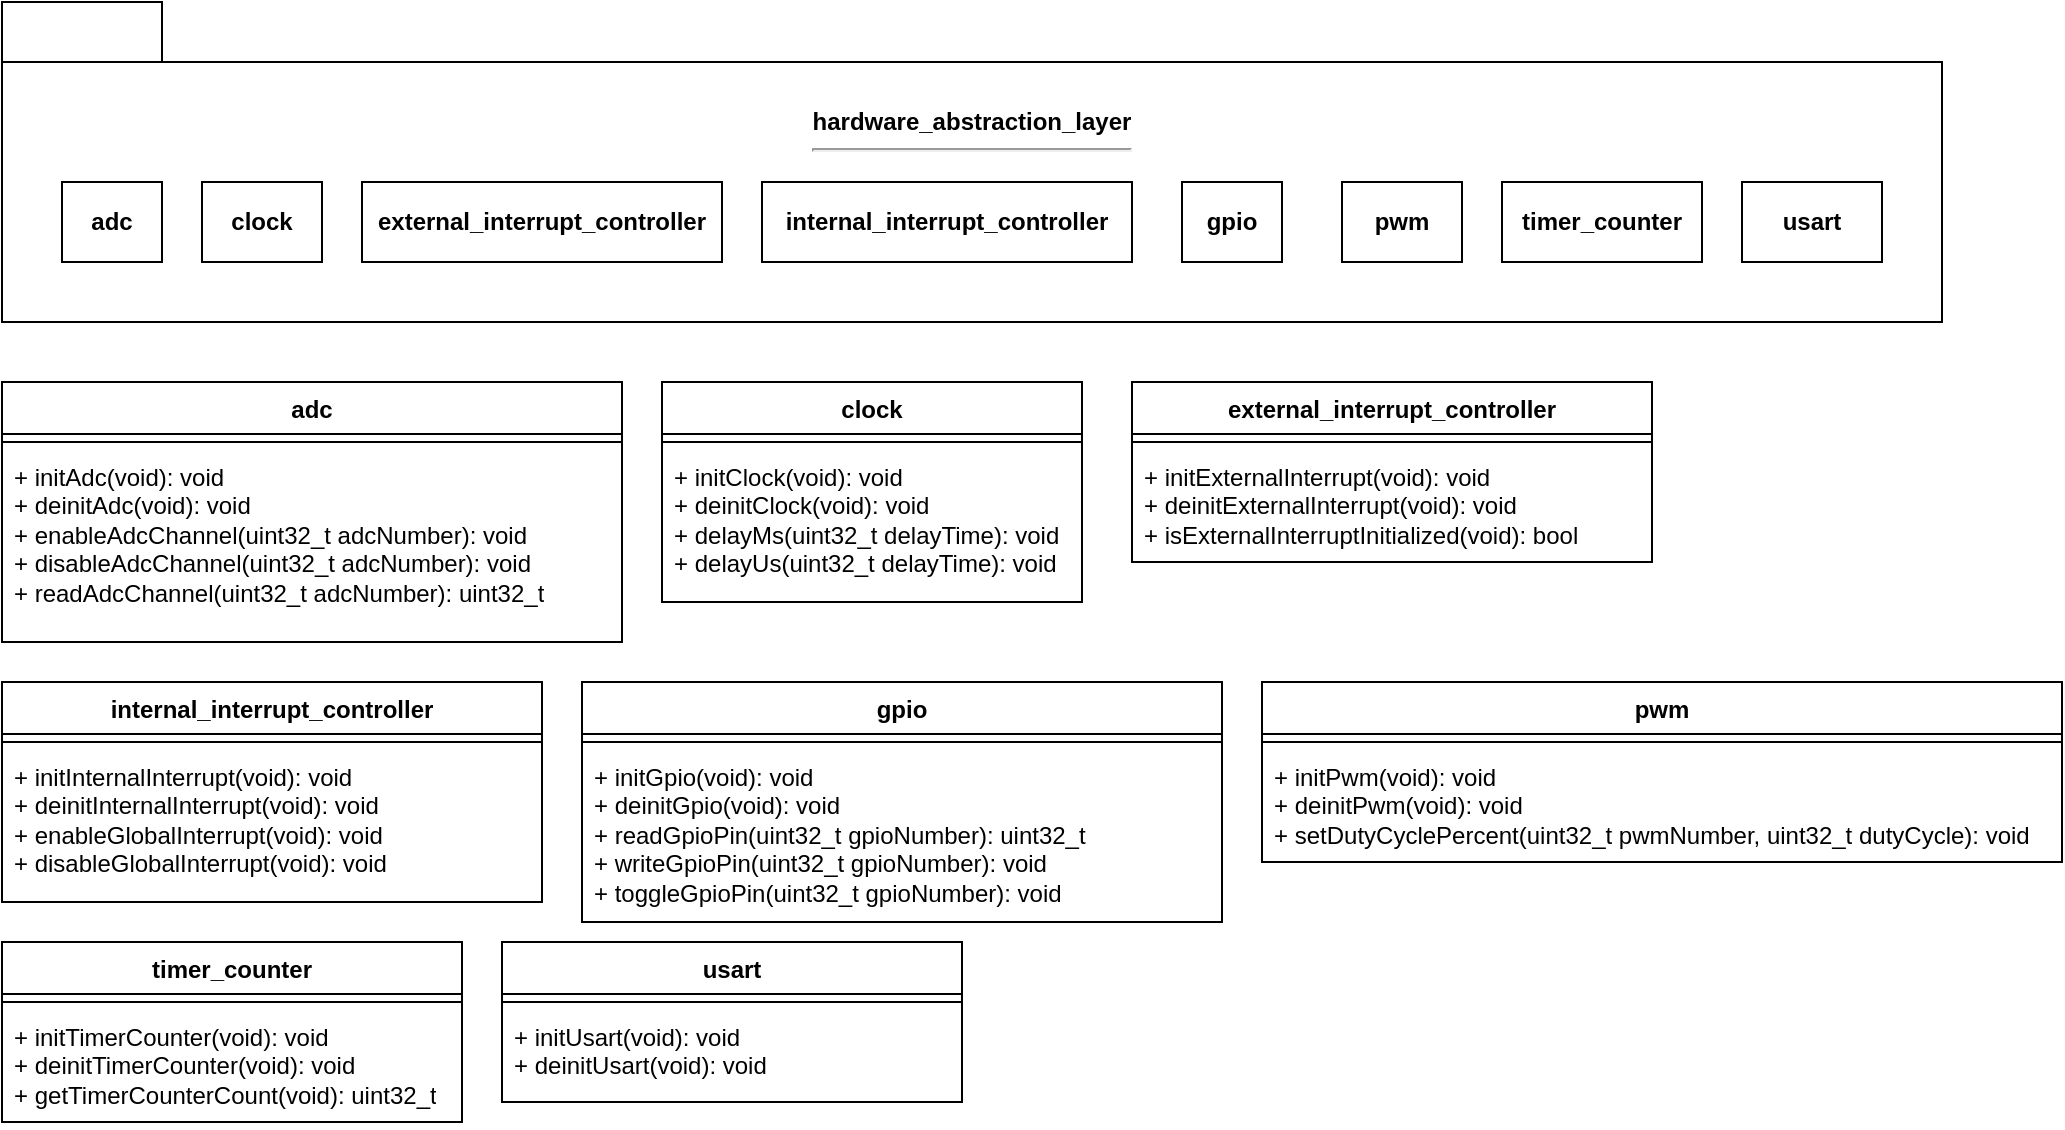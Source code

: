 <mxfile version="26.2.2">
  <diagram name="Page-1" id="oKpc1l_Igcs4GMacKgKO">
    <mxGraphModel dx="1044" dy="634" grid="1" gridSize="10" guides="1" tooltips="1" connect="1" arrows="1" fold="1" page="1" pageScale="1" pageWidth="850" pageHeight="1100" math="0" shadow="0">
      <root>
        <mxCell id="0" />
        <mxCell id="1" parent="0" />
        <mxCell id="VA4gKk7P2Ic-5W_0SB8y-11" value="&lt;div&gt;hardware_abstraction_layer&lt;/div&gt;&lt;div&gt;&lt;hr&gt;&lt;br&gt;&lt;/div&gt;&lt;div&gt;&lt;br&gt;&lt;/div&gt;&lt;div&gt;&lt;br&gt;&lt;/div&gt;&lt;div&gt;&lt;br&gt;&lt;/div&gt;" style="shape=folder;fontStyle=1;tabWidth=80;tabHeight=30;tabPosition=left;html=1;boundedLbl=1;whiteSpace=wrap;" parent="1" vertex="1">
          <mxGeometry x="80" y="80" width="970" height="160" as="geometry" />
        </mxCell>
        <mxCell id="VA4gKk7P2Ic-5W_0SB8y-12" value="&lt;b&gt;adc&lt;/b&gt;" style="rounded=0;whiteSpace=wrap;html=1;" parent="1" vertex="1">
          <mxGeometry x="110" y="170" width="50" height="40" as="geometry" />
        </mxCell>
        <mxCell id="VA4gKk7P2Ic-5W_0SB8y-13" value="&lt;b&gt;clock&lt;/b&gt;" style="rounded=0;whiteSpace=wrap;html=1;" parent="1" vertex="1">
          <mxGeometry x="180" y="170" width="60" height="40" as="geometry" />
        </mxCell>
        <mxCell id="VA4gKk7P2Ic-5W_0SB8y-14" value="&lt;b&gt;external_interrupt_controller&lt;/b&gt;" style="rounded=0;whiteSpace=wrap;html=1;" parent="1" vertex="1">
          <mxGeometry x="260" y="170" width="180" height="40" as="geometry" />
        </mxCell>
        <mxCell id="VA4gKk7P2Ic-5W_0SB8y-15" value="&lt;b&gt;internal_interrupt_controller&lt;/b&gt;" style="rounded=0;whiteSpace=wrap;html=1;" parent="1" vertex="1">
          <mxGeometry x="460" y="170" width="185" height="40" as="geometry" />
        </mxCell>
        <mxCell id="VA4gKk7P2Ic-5W_0SB8y-16" value="&lt;b&gt;gpio&lt;/b&gt;" style="rounded=0;whiteSpace=wrap;html=1;" parent="1" vertex="1">
          <mxGeometry x="670" y="170" width="50" height="40" as="geometry" />
        </mxCell>
        <mxCell id="VA4gKk7P2Ic-5W_0SB8y-17" value="&lt;b&gt;pwm&lt;/b&gt;" style="rounded=0;whiteSpace=wrap;html=1;" parent="1" vertex="1">
          <mxGeometry x="750" y="170" width="60" height="40" as="geometry" />
        </mxCell>
        <mxCell id="VA4gKk7P2Ic-5W_0SB8y-18" value="&lt;b&gt;usart&lt;/b&gt;" style="rounded=0;whiteSpace=wrap;html=1;" parent="1" vertex="1">
          <mxGeometry x="950" y="170" width="70" height="40" as="geometry" />
        </mxCell>
        <mxCell id="VA4gKk7P2Ic-5W_0SB8y-19" value="&lt;b&gt;timer_counter&lt;/b&gt;" style="rounded=0;whiteSpace=wrap;html=1;" parent="1" vertex="1">
          <mxGeometry x="830" y="170" width="100" height="40" as="geometry" />
        </mxCell>
        <mxCell id="VA4gKk7P2Ic-5W_0SB8y-20" style="edgeStyle=orthogonalEdgeStyle;rounded=0;orthogonalLoop=1;jettySize=auto;html=1;exitX=0.5;exitY=1;exitDx=0;exitDy=0;" parent="1" source="VA4gKk7P2Ic-5W_0SB8y-13" target="VA4gKk7P2Ic-5W_0SB8y-13" edge="1">
          <mxGeometry relative="1" as="geometry" />
        </mxCell>
        <mxCell id="qFmJLVRTqTorrICbb9q3-8" value="adc" style="swimlane;fontStyle=1;align=center;verticalAlign=top;childLayout=stackLayout;horizontal=1;startSize=26;horizontalStack=0;resizeParent=1;resizeParentMax=0;resizeLast=0;collapsible=1;marginBottom=0;whiteSpace=wrap;html=1;" parent="1" vertex="1">
          <mxGeometry x="80" y="270" width="310" height="130" as="geometry" />
        </mxCell>
        <mxCell id="qFmJLVRTqTorrICbb9q3-10" value="" style="line;strokeWidth=1;fillColor=none;align=left;verticalAlign=middle;spacingTop=-1;spacingLeft=3;spacingRight=3;rotatable=0;labelPosition=right;points=[];portConstraint=eastwest;strokeColor=inherit;" parent="qFmJLVRTqTorrICbb9q3-8" vertex="1">
          <mxGeometry y="26" width="310" height="8" as="geometry" />
        </mxCell>
        <mxCell id="qFmJLVRTqTorrICbb9q3-11" value="+ initAdc(void): void&lt;div&gt;+ deinitAdc(void): void&lt;br&gt;&lt;div&gt;+ enableAdcChannel(uint32_t adcNumber): void&lt;/div&gt;&lt;div&gt;+ disableAdcChannel(uint32_t adcNumber): void&lt;/div&gt;&lt;div&gt;+ readAdcChannel(uint32_t adcNumber): uint32_t&lt;/div&gt;&lt;/div&gt;" style="text;strokeColor=none;fillColor=none;align=left;verticalAlign=top;spacingLeft=4;spacingRight=4;overflow=hidden;rotatable=0;points=[[0,0.5],[1,0.5]];portConstraint=eastwest;whiteSpace=wrap;html=1;" parent="qFmJLVRTqTorrICbb9q3-8" vertex="1">
          <mxGeometry y="34" width="310" height="96" as="geometry" />
        </mxCell>
        <mxCell id="qFmJLVRTqTorrICbb9q3-12" value="clock" style="swimlane;fontStyle=1;align=center;verticalAlign=top;childLayout=stackLayout;horizontal=1;startSize=26;horizontalStack=0;resizeParent=1;resizeParentMax=0;resizeLast=0;collapsible=1;marginBottom=0;whiteSpace=wrap;html=1;" parent="1" vertex="1">
          <mxGeometry x="410" y="270" width="210" height="110" as="geometry" />
        </mxCell>
        <mxCell id="qFmJLVRTqTorrICbb9q3-13" value="" style="line;strokeWidth=1;fillColor=none;align=left;verticalAlign=middle;spacingTop=-1;spacingLeft=3;spacingRight=3;rotatable=0;labelPosition=right;points=[];portConstraint=eastwest;strokeColor=inherit;" parent="qFmJLVRTqTorrICbb9q3-12" vertex="1">
          <mxGeometry y="26" width="210" height="8" as="geometry" />
        </mxCell>
        <mxCell id="qFmJLVRTqTorrICbb9q3-14" value="+ initClock(void): void&lt;div&gt;+ deinitClock(void): void&lt;br&gt;&lt;div&gt;+ delayMs(uint32_t delayTime): void&lt;/div&gt;&lt;/div&gt;&lt;div&gt;+ delayUs(uint32_t delayTime): void&lt;/div&gt;" style="text;strokeColor=none;fillColor=none;align=left;verticalAlign=top;spacingLeft=4;spacingRight=4;overflow=hidden;rotatable=0;points=[[0,0.5],[1,0.5]];portConstraint=eastwest;whiteSpace=wrap;html=1;" parent="qFmJLVRTqTorrICbb9q3-12" vertex="1">
          <mxGeometry y="34" width="210" height="76" as="geometry" />
        </mxCell>
        <mxCell id="qFmJLVRTqTorrICbb9q3-15" value="external_interrupt_controller" style="swimlane;fontStyle=1;align=center;verticalAlign=top;childLayout=stackLayout;horizontal=1;startSize=26;horizontalStack=0;resizeParent=1;resizeParentMax=0;resizeLast=0;collapsible=1;marginBottom=0;whiteSpace=wrap;html=1;" parent="1" vertex="1">
          <mxGeometry x="645" y="270" width="260" height="90" as="geometry" />
        </mxCell>
        <mxCell id="qFmJLVRTqTorrICbb9q3-16" value="" style="line;strokeWidth=1;fillColor=none;align=left;verticalAlign=middle;spacingTop=-1;spacingLeft=3;spacingRight=3;rotatable=0;labelPosition=right;points=[];portConstraint=eastwest;strokeColor=inherit;" parent="qFmJLVRTqTorrICbb9q3-15" vertex="1">
          <mxGeometry y="26" width="260" height="8" as="geometry" />
        </mxCell>
        <mxCell id="qFmJLVRTqTorrICbb9q3-17" value="+ initExternalInterrupt(void): void&lt;div&gt;+ deinitExternalInterrupt(void): void&lt;/div&gt;&lt;div&gt;+ isExternalInterruptInitialized(void): bool&lt;/div&gt;" style="text;strokeColor=none;fillColor=none;align=left;verticalAlign=top;spacingLeft=4;spacingRight=4;overflow=hidden;rotatable=0;points=[[0,0.5],[1,0.5]];portConstraint=eastwest;whiteSpace=wrap;html=1;" parent="qFmJLVRTqTorrICbb9q3-15" vertex="1">
          <mxGeometry y="34" width="260" height="56" as="geometry" />
        </mxCell>
        <mxCell id="qFmJLVRTqTorrICbb9q3-18" value="internal_interrupt_controller" style="swimlane;fontStyle=1;align=center;verticalAlign=top;childLayout=stackLayout;horizontal=1;startSize=26;horizontalStack=0;resizeParent=1;resizeParentMax=0;resizeLast=0;collapsible=1;marginBottom=0;whiteSpace=wrap;html=1;" parent="1" vertex="1">
          <mxGeometry x="80" y="420" width="270" height="110" as="geometry" />
        </mxCell>
        <mxCell id="qFmJLVRTqTorrICbb9q3-19" value="" style="line;strokeWidth=1;fillColor=none;align=left;verticalAlign=middle;spacingTop=-1;spacingLeft=3;spacingRight=3;rotatable=0;labelPosition=right;points=[];portConstraint=eastwest;strokeColor=inherit;" parent="qFmJLVRTqTorrICbb9q3-18" vertex="1">
          <mxGeometry y="26" width="270" height="8" as="geometry" />
        </mxCell>
        <mxCell id="qFmJLVRTqTorrICbb9q3-20" value="+ initInternalInterrupt(void): void&lt;div&gt;+ deinitInternalInterrupt(void): void&lt;br&gt;&lt;div&gt;+ enableGlobalInterrupt(void): void&lt;/div&gt;&lt;/div&gt;&lt;div&gt;+&amp;nbsp;&lt;span style=&quot;background-color: transparent; color: light-dark(rgb(0, 0, 0), rgb(255, 255, 255));&quot;&gt;disableGlobalInterrupt(void): void&lt;/span&gt;&lt;/div&gt;" style="text;strokeColor=none;fillColor=none;align=left;verticalAlign=top;spacingLeft=4;spacingRight=4;overflow=hidden;rotatable=0;points=[[0,0.5],[1,0.5]];portConstraint=eastwest;whiteSpace=wrap;html=1;" parent="qFmJLVRTqTorrICbb9q3-18" vertex="1">
          <mxGeometry y="34" width="270" height="76" as="geometry" />
        </mxCell>
        <mxCell id="qFmJLVRTqTorrICbb9q3-21" value="gpio" style="swimlane;fontStyle=1;align=center;verticalAlign=top;childLayout=stackLayout;horizontal=1;startSize=26;horizontalStack=0;resizeParent=1;resizeParentMax=0;resizeLast=0;collapsible=1;marginBottom=0;whiteSpace=wrap;html=1;" parent="1" vertex="1">
          <mxGeometry x="370" y="420" width="320" height="120" as="geometry">
            <mxRectangle x="370" y="420" width="60" height="30" as="alternateBounds" />
          </mxGeometry>
        </mxCell>
        <mxCell id="qFmJLVRTqTorrICbb9q3-22" value="" style="line;strokeWidth=1;fillColor=none;align=left;verticalAlign=middle;spacingTop=-1;spacingLeft=3;spacingRight=3;rotatable=0;labelPosition=right;points=[];portConstraint=eastwest;strokeColor=inherit;" parent="qFmJLVRTqTorrICbb9q3-21" vertex="1">
          <mxGeometry y="26" width="320" height="8" as="geometry" />
        </mxCell>
        <mxCell id="qFmJLVRTqTorrICbb9q3-23" value="+ initGpio(void): void&lt;div&gt;+ deinitGpio(void): void&lt;br&gt;&lt;div&gt;+ readGpioPin(uint32_t gpioNumber): uint32_t&lt;/div&gt;&lt;/div&gt;&lt;div&gt;+&amp;nbsp;&lt;span style=&quot;background-color: transparent; color: light-dark(rgb(0, 0, 0), rgb(255, 255, 255));&quot;&gt;writeGpioPin(&lt;/span&gt;uint32_t gpioNumber&lt;span style=&quot;background-color: transparent; color: light-dark(rgb(0, 0, 0), rgb(255, 255, 255));&quot;&gt;): void&lt;/span&gt;&lt;/div&gt;&lt;div&gt;&lt;span style=&quot;background-color: transparent; color: light-dark(rgb(0, 0, 0), rgb(255, 255, 255));&quot;&gt;+ toggleGpioPin(uint32_t gpioNumber): void&lt;/span&gt;&lt;/div&gt;" style="text;strokeColor=none;fillColor=none;align=left;verticalAlign=top;spacingLeft=4;spacingRight=4;overflow=hidden;rotatable=0;points=[[0,0.5],[1,0.5]];portConstraint=eastwest;whiteSpace=wrap;html=1;" parent="qFmJLVRTqTorrICbb9q3-21" vertex="1">
          <mxGeometry y="34" width="320" height="86" as="geometry" />
        </mxCell>
        <mxCell id="qFmJLVRTqTorrICbb9q3-24" value="pwm" style="swimlane;fontStyle=1;align=center;verticalAlign=top;childLayout=stackLayout;horizontal=1;startSize=26;horizontalStack=0;resizeParent=1;resizeParentMax=0;resizeLast=0;collapsible=1;marginBottom=0;whiteSpace=wrap;html=1;" parent="1" vertex="1">
          <mxGeometry x="710" y="420" width="400" height="90" as="geometry" />
        </mxCell>
        <mxCell id="qFmJLVRTqTorrICbb9q3-25" value="" style="line;strokeWidth=1;fillColor=none;align=left;verticalAlign=middle;spacingTop=-1;spacingLeft=3;spacingRight=3;rotatable=0;labelPosition=right;points=[];portConstraint=eastwest;strokeColor=inherit;" parent="qFmJLVRTqTorrICbb9q3-24" vertex="1">
          <mxGeometry y="26" width="400" height="8" as="geometry" />
        </mxCell>
        <mxCell id="qFmJLVRTqTorrICbb9q3-26" value="+ initPwm(void): void&lt;div&gt;+ deinitPwm(void): void&lt;br&gt;&lt;div&gt;+ setDutyCyclePercent(uint32_t pwmNumber, uint32_t dutyCycle): void&lt;/div&gt;&lt;/div&gt;" style="text;strokeColor=none;fillColor=none;align=left;verticalAlign=top;spacingLeft=4;spacingRight=4;overflow=hidden;rotatable=0;points=[[0,0.5],[1,0.5]];portConstraint=eastwest;whiteSpace=wrap;html=1;" parent="qFmJLVRTqTorrICbb9q3-24" vertex="1">
          <mxGeometry y="34" width="400" height="56" as="geometry" />
        </mxCell>
        <mxCell id="qFmJLVRTqTorrICbb9q3-27" value="timer_counter" style="swimlane;fontStyle=1;align=center;verticalAlign=top;childLayout=stackLayout;horizontal=1;startSize=26;horizontalStack=0;resizeParent=1;resizeParentMax=0;resizeLast=0;collapsible=1;marginBottom=0;whiteSpace=wrap;html=1;" parent="1" vertex="1">
          <mxGeometry x="80" y="550" width="230" height="90" as="geometry" />
        </mxCell>
        <mxCell id="qFmJLVRTqTorrICbb9q3-28" value="" style="line;strokeWidth=1;fillColor=none;align=left;verticalAlign=middle;spacingTop=-1;spacingLeft=3;spacingRight=3;rotatable=0;labelPosition=right;points=[];portConstraint=eastwest;strokeColor=inherit;" parent="qFmJLVRTqTorrICbb9q3-27" vertex="1">
          <mxGeometry y="26" width="230" height="8" as="geometry" />
        </mxCell>
        <mxCell id="qFmJLVRTqTorrICbb9q3-29" value="+ initTimerCounter(void): void&lt;div&gt;+ deinitTimerCounter(void): void&lt;/div&gt;&lt;div&gt;+ getTimerCounterCount(void): uint32_t&lt;/div&gt;" style="text;strokeColor=none;fillColor=none;align=left;verticalAlign=top;spacingLeft=4;spacingRight=4;overflow=hidden;rotatable=0;points=[[0,0.5],[1,0.5]];portConstraint=eastwest;whiteSpace=wrap;html=1;" parent="qFmJLVRTqTorrICbb9q3-27" vertex="1">
          <mxGeometry y="34" width="230" height="56" as="geometry" />
        </mxCell>
        <mxCell id="qFmJLVRTqTorrICbb9q3-30" value="usart" style="swimlane;fontStyle=1;align=center;verticalAlign=top;childLayout=stackLayout;horizontal=1;startSize=26;horizontalStack=0;resizeParent=1;resizeParentMax=0;resizeLast=0;collapsible=1;marginBottom=0;whiteSpace=wrap;html=1;" parent="1" vertex="1">
          <mxGeometry x="330" y="550" width="230" height="80" as="geometry" />
        </mxCell>
        <mxCell id="qFmJLVRTqTorrICbb9q3-31" value="" style="line;strokeWidth=1;fillColor=none;align=left;verticalAlign=middle;spacingTop=-1;spacingLeft=3;spacingRight=3;rotatable=0;labelPosition=right;points=[];portConstraint=eastwest;strokeColor=inherit;" parent="qFmJLVRTqTorrICbb9q3-30" vertex="1">
          <mxGeometry y="26" width="230" height="8" as="geometry" />
        </mxCell>
        <mxCell id="qFmJLVRTqTorrICbb9q3-32" value="+ initUsart(void): void&lt;div&gt;+ deinitUsart(void): void&lt;/div&gt;" style="text;strokeColor=none;fillColor=none;align=left;verticalAlign=top;spacingLeft=4;spacingRight=4;overflow=hidden;rotatable=0;points=[[0,0.5],[1,0.5]];portConstraint=eastwest;whiteSpace=wrap;html=1;" parent="qFmJLVRTqTorrICbb9q3-30" vertex="1">
          <mxGeometry y="34" width="230" height="46" as="geometry" />
        </mxCell>
      </root>
    </mxGraphModel>
  </diagram>
</mxfile>
